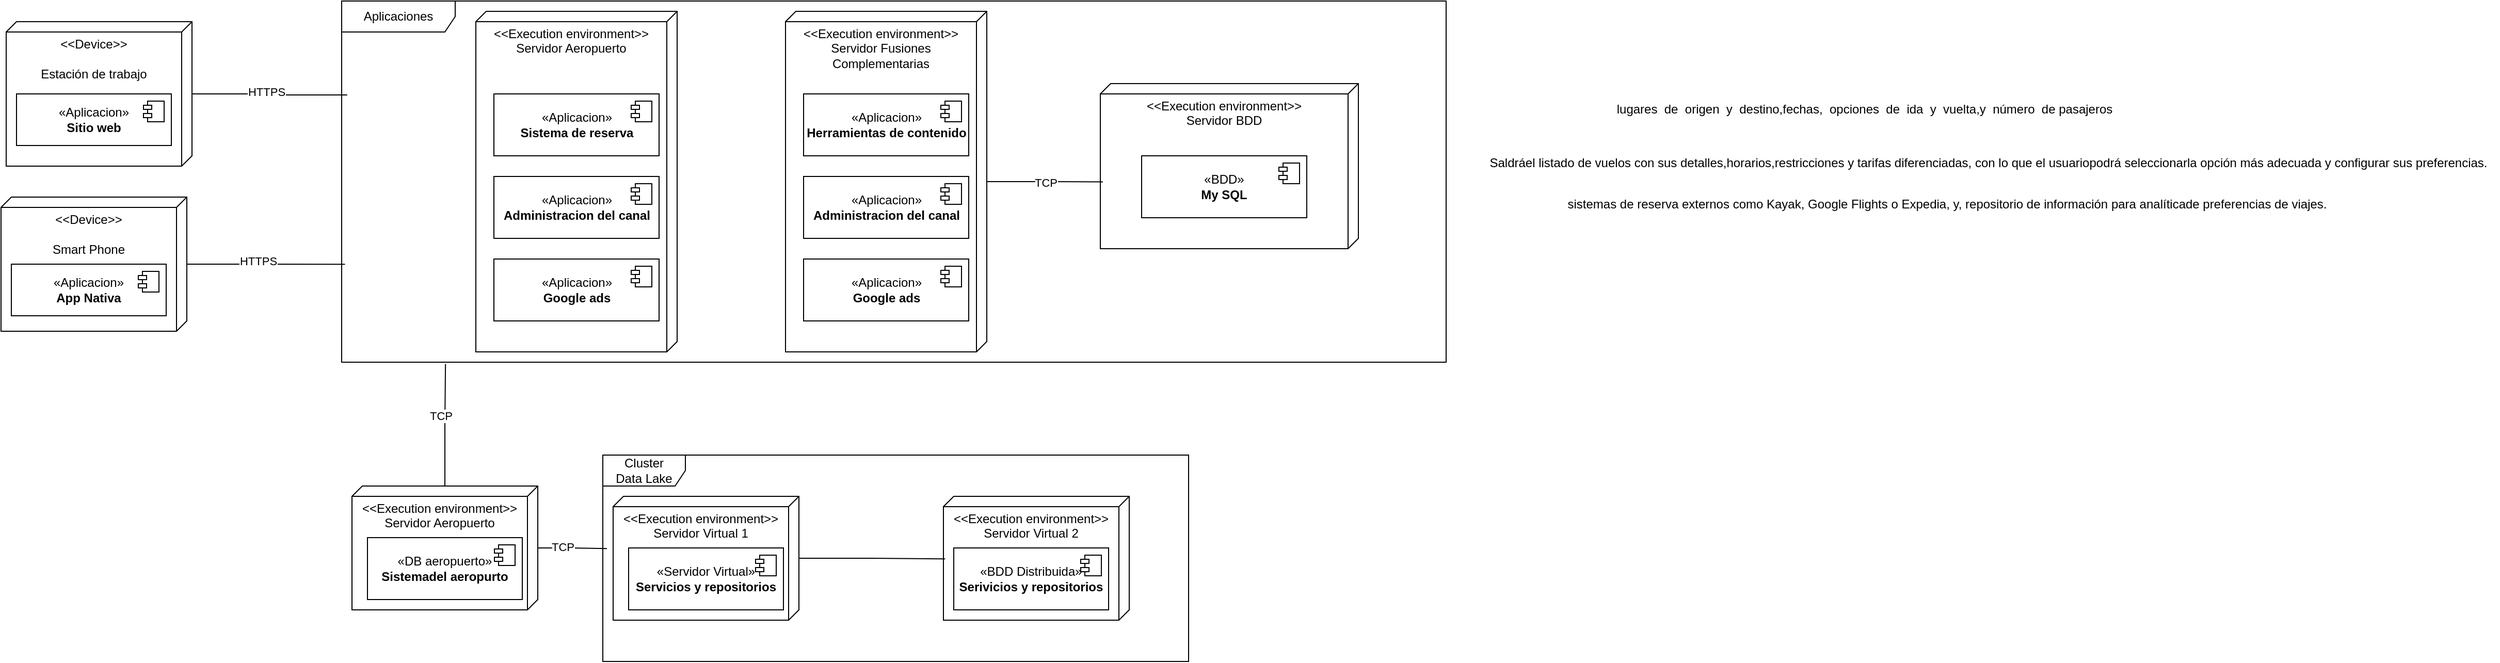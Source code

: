 <mxfile version="24.9.1">
  <diagram name="Page-1" id="y1c4eyKBUa124X-FBVNv">
    <mxGraphModel dx="1229" dy="-327" grid="1" gridSize="10" guides="1" tooltips="1" connect="1" arrows="1" fold="1" page="1" pageScale="1" pageWidth="850" pageHeight="1100" math="0" shadow="0">
      <root>
        <mxCell id="0" />
        <mxCell id="1" parent="0" />
        <mxCell id="dvXd4WphclNY3FS19eXK-38" value="&amp;lt;&amp;lt;Execution environment&amp;gt;&amp;gt;&lt;div&gt;&lt;div&gt;Servidor Virtual 1&lt;/div&gt;&lt;/div&gt;" style="verticalAlign=top;align=center;spacingTop=8;spacingLeft=2;spacingRight=12;shape=cube;size=10;direction=south;fontStyle=0;html=1;whiteSpace=wrap;" vertex="1" parent="1">
          <mxGeometry x="603" y="1590" width="180" height="120" as="geometry" />
        </mxCell>
        <mxCell id="dvXd4WphclNY3FS19eXK-39" value="«Servidor Virtual»&lt;br&gt;&lt;b&gt;Servicios y repositorios&lt;/b&gt;" style="html=1;dropTarget=0;whiteSpace=wrap;" vertex="1" parent="1">
          <mxGeometry x="618" y="1640" width="150" height="60" as="geometry" />
        </mxCell>
        <mxCell id="dvXd4WphclNY3FS19eXK-40" value="" style="shape=module;jettyWidth=8;jettyHeight=4;" vertex="1" parent="dvXd4WphclNY3FS19eXK-39">
          <mxGeometry x="1" width="20" height="20" relative="1" as="geometry">
            <mxPoint x="-27" y="7" as="offset" />
          </mxGeometry>
        </mxCell>
        <mxCell id="dvXd4WphclNY3FS19eXK-41" value="&amp;lt;&amp;lt;Execution environment&amp;gt;&amp;gt;&lt;div&gt;&lt;div&gt;Servidor Virtual 2&lt;/div&gt;&lt;/div&gt;" style="verticalAlign=top;align=center;spacingTop=8;spacingLeft=2;spacingRight=12;shape=cube;size=10;direction=south;fontStyle=0;html=1;whiteSpace=wrap;" vertex="1" parent="1">
          <mxGeometry x="923" y="1590" width="180" height="120" as="geometry" />
        </mxCell>
        <mxCell id="dvXd4WphclNY3FS19eXK-42" value="«BDD Distribuida»&lt;br&gt;&lt;b&gt;Serivicios y repositorios&lt;/b&gt;" style="html=1;dropTarget=0;whiteSpace=wrap;" vertex="1" parent="1">
          <mxGeometry x="933" y="1640" width="150" height="60" as="geometry" />
        </mxCell>
        <mxCell id="dvXd4WphclNY3FS19eXK-43" value="" style="shape=module;jettyWidth=8;jettyHeight=4;" vertex="1" parent="dvXd4WphclNY3FS19eXK-42">
          <mxGeometry x="1" width="20" height="20" relative="1" as="geometry">
            <mxPoint x="-27" y="7" as="offset" />
          </mxGeometry>
        </mxCell>
        <mxCell id="dvXd4WphclNY3FS19eXK-44" value="&amp;lt;&amp;lt;Execution environment&amp;gt;&amp;gt;&lt;div&gt;&lt;div&gt;Servidor Aeropuerto&lt;/div&gt;&lt;/div&gt;" style="verticalAlign=top;align=center;spacingTop=8;spacingLeft=2;spacingRight=12;shape=cube;size=10;direction=south;fontStyle=0;html=1;whiteSpace=wrap;" vertex="1" parent="1">
          <mxGeometry x="350" y="1580" width="180" height="120" as="geometry" />
        </mxCell>
        <mxCell id="dvXd4WphclNY3FS19eXK-45" value="«DB aeropuerto»&lt;br&gt;&lt;b&gt;Sistemadel aeropurto&lt;/b&gt;" style="html=1;dropTarget=0;whiteSpace=wrap;" vertex="1" parent="1">
          <mxGeometry x="365" y="1630" width="150" height="60" as="geometry" />
        </mxCell>
        <mxCell id="dvXd4WphclNY3FS19eXK-46" value="" style="shape=module;jettyWidth=8;jettyHeight=4;" vertex="1" parent="dvXd4WphclNY3FS19eXK-45">
          <mxGeometry x="1" width="20" height="20" relative="1" as="geometry">
            <mxPoint x="-27" y="7" as="offset" />
          </mxGeometry>
        </mxCell>
        <mxCell id="dvXd4WphclNY3FS19eXK-47" style="edgeStyle=orthogonalEdgeStyle;rounded=0;orthogonalLoop=1;jettySize=auto;html=1;entryX=0.505;entryY=0.991;entryDx=0;entryDy=0;entryPerimeter=0;endArrow=none;endFill=0;" edge="1" parent="1" source="dvXd4WphclNY3FS19eXK-38" target="dvXd4WphclNY3FS19eXK-41">
          <mxGeometry relative="1" as="geometry" />
        </mxCell>
        <mxCell id="dvXd4WphclNY3FS19eXK-48" value="Cluster&lt;div&gt;Data Lake&lt;/div&gt;" style="shape=umlFrame;whiteSpace=wrap;html=1;pointerEvents=0;width=80;height=30;" vertex="1" parent="1">
          <mxGeometry x="593" y="1550" width="567.5" height="200" as="geometry" />
        </mxCell>
        <mxCell id="dvXd4WphclNY3FS19eXK-52" value="&amp;lt;&amp;lt;Execution environment&amp;gt;&amp;gt;&lt;div&gt;Servidor Fusiones Complementarias&lt;/div&gt;&lt;div&gt;&lt;br&gt;&lt;/div&gt;" style="verticalAlign=top;align=center;spacingTop=8;spacingLeft=2;spacingRight=12;shape=cube;size=10;direction=south;fontStyle=0;html=1;whiteSpace=wrap;" vertex="1" parent="1">
          <mxGeometry x="770" y="1120" width="195" height="330" as="geometry" />
        </mxCell>
        <mxCell id="dvXd4WphclNY3FS19eXK-53" value="«Aplicacion»&lt;br&gt;&lt;b&gt;Herramientas de contenido&lt;/b&gt;" style="html=1;dropTarget=0;whiteSpace=wrap;" vertex="1" parent="1">
          <mxGeometry x="787.5" y="1200" width="160" height="60" as="geometry" />
        </mxCell>
        <mxCell id="dvXd4WphclNY3FS19eXK-54" value="" style="shape=module;jettyWidth=8;jettyHeight=4;" vertex="1" parent="dvXd4WphclNY3FS19eXK-53">
          <mxGeometry x="1" width="20" height="20" relative="1" as="geometry">
            <mxPoint x="-27" y="7" as="offset" />
          </mxGeometry>
        </mxCell>
        <mxCell id="dvXd4WphclNY3FS19eXK-55" value="«Aplicacion»&lt;br&gt;&lt;b&gt;Administracion del canal&lt;/b&gt;" style="html=1;dropTarget=0;whiteSpace=wrap;" vertex="1" parent="1">
          <mxGeometry x="787.5" y="1280" width="160" height="60" as="geometry" />
        </mxCell>
        <mxCell id="dvXd4WphclNY3FS19eXK-56" value="" style="shape=module;jettyWidth=8;jettyHeight=4;" vertex="1" parent="dvXd4WphclNY3FS19eXK-55">
          <mxGeometry x="1" width="20" height="20" relative="1" as="geometry">
            <mxPoint x="-27" y="7" as="offset" />
          </mxGeometry>
        </mxCell>
        <mxCell id="dvXd4WphclNY3FS19eXK-57" value="«Aplicacion»&lt;br&gt;&lt;b&gt;Google ads&lt;/b&gt;" style="html=1;dropTarget=0;whiteSpace=wrap;" vertex="1" parent="1">
          <mxGeometry x="787.5" y="1360" width="160" height="60" as="geometry" />
        </mxCell>
        <mxCell id="dvXd4WphclNY3FS19eXK-58" value="" style="shape=module;jettyWidth=8;jettyHeight=4;" vertex="1" parent="dvXd4WphclNY3FS19eXK-57">
          <mxGeometry x="1" width="20" height="20" relative="1" as="geometry">
            <mxPoint x="-27" y="7" as="offset" />
          </mxGeometry>
        </mxCell>
        <mxCell id="dvXd4WphclNY3FS19eXK-59" value="&amp;lt;&amp;lt;Execution environment&amp;gt;&amp;gt;&lt;div&gt;Servidor BDD&lt;/div&gt;" style="verticalAlign=top;align=center;spacingTop=8;spacingLeft=2;spacingRight=12;shape=cube;size=10;direction=south;fontStyle=0;html=1;whiteSpace=wrap;" vertex="1" parent="1">
          <mxGeometry x="1075" y="1190" width="250" height="160" as="geometry" />
        </mxCell>
        <mxCell id="dvXd4WphclNY3FS19eXK-60" value="«BDD»&lt;br&gt;&lt;b&gt;My SQL&lt;/b&gt;" style="html=1;dropTarget=0;whiteSpace=wrap;" vertex="1" parent="1">
          <mxGeometry x="1115" y="1260" width="160" height="60" as="geometry" />
        </mxCell>
        <mxCell id="dvXd4WphclNY3FS19eXK-61" value="" style="shape=module;jettyWidth=8;jettyHeight=4;" vertex="1" parent="dvXd4WphclNY3FS19eXK-60">
          <mxGeometry x="1" width="20" height="20" relative="1" as="geometry">
            <mxPoint x="-27" y="7" as="offset" />
          </mxGeometry>
        </mxCell>
        <mxCell id="dvXd4WphclNY3FS19eXK-62" style="edgeStyle=orthogonalEdgeStyle;rounded=0;orthogonalLoop=1;jettySize=auto;html=1;entryX=0.595;entryY=0.99;entryDx=0;entryDy=0;entryPerimeter=0;endArrow=none;endFill=0;" edge="1" parent="1" source="dvXd4WphclNY3FS19eXK-52" target="dvXd4WphclNY3FS19eXK-59">
          <mxGeometry relative="1" as="geometry" />
        </mxCell>
        <mxCell id="dvXd4WphclNY3FS19eXK-63" value="TCP" style="edgeLabel;html=1;align=center;verticalAlign=middle;resizable=0;points=[];" vertex="1" connectable="0" parent="dvXd4WphclNY3FS19eXK-62">
          <mxGeometry x="0.013" y="-1" relative="1" as="geometry">
            <mxPoint as="offset" />
          </mxGeometry>
        </mxCell>
        <mxCell id="dvXd4WphclNY3FS19eXK-64" value="&amp;lt;&amp;lt;Device&amp;gt;&amp;gt;&lt;div&gt;&lt;br&gt;&lt;/div&gt;&lt;div&gt;Estación de trabajo&lt;/div&gt;&lt;div&gt;&lt;br&gt;&lt;/div&gt;" style="verticalAlign=top;align=center;spacingTop=8;spacingLeft=2;spacingRight=12;shape=cube;size=10;direction=south;fontStyle=0;html=1;whiteSpace=wrap;" vertex="1" parent="1">
          <mxGeometry x="15" y="1130" width="180" height="140" as="geometry" />
        </mxCell>
        <mxCell id="dvXd4WphclNY3FS19eXK-65" value="Aplicaciones" style="shape=umlFrame;whiteSpace=wrap;html=1;pointerEvents=0;width=110;height=30;" vertex="1" parent="1">
          <mxGeometry x="340" y="1110" width="1070" height="350" as="geometry" />
        </mxCell>
        <mxCell id="dvXd4WphclNY3FS19eXK-66" value="&amp;lt;&amp;lt;Device&amp;gt;&amp;gt;&lt;div&gt;&lt;br&gt;&lt;/div&gt;&lt;div&gt;Smart Phone&lt;/div&gt;&lt;div&gt;&lt;br&gt;&lt;/div&gt;" style="verticalAlign=top;align=center;spacingTop=8;spacingLeft=2;spacingRight=12;shape=cube;size=10;direction=south;fontStyle=0;html=1;whiteSpace=wrap;" vertex="1" parent="1">
          <mxGeometry x="10" y="1300" width="180" height="130" as="geometry" />
        </mxCell>
        <mxCell id="dvXd4WphclNY3FS19eXK-67" value="«Aplicacion»&lt;br&gt;&lt;b&gt;Sitio web&lt;/b&gt;" style="html=1;dropTarget=0;whiteSpace=wrap;" vertex="1" parent="1">
          <mxGeometry x="25" y="1200" width="150" height="50" as="geometry" />
        </mxCell>
        <mxCell id="dvXd4WphclNY3FS19eXK-68" value="" style="shape=module;jettyWidth=8;jettyHeight=4;" vertex="1" parent="dvXd4WphclNY3FS19eXK-67">
          <mxGeometry x="1" width="20" height="20" relative="1" as="geometry">
            <mxPoint x="-27" y="7" as="offset" />
          </mxGeometry>
        </mxCell>
        <mxCell id="dvXd4WphclNY3FS19eXK-69" value="«Aplicacion»&lt;br&gt;&lt;b&gt;App Nativa&lt;/b&gt;" style="html=1;dropTarget=0;whiteSpace=wrap;" vertex="1" parent="1">
          <mxGeometry x="20" y="1365" width="150" height="50" as="geometry" />
        </mxCell>
        <mxCell id="dvXd4WphclNY3FS19eXK-70" value="" style="shape=module;jettyWidth=8;jettyHeight=4;" vertex="1" parent="dvXd4WphclNY3FS19eXK-69">
          <mxGeometry x="1" width="20" height="20" relative="1" as="geometry">
            <mxPoint x="-27" y="7" as="offset" />
          </mxGeometry>
        </mxCell>
        <mxCell id="dvXd4WphclNY3FS19eXK-71" style="edgeStyle=orthogonalEdgeStyle;rounded=0;orthogonalLoop=1;jettySize=auto;html=1;entryX=0.005;entryY=0.26;entryDx=0;entryDy=0;entryPerimeter=0;endArrow=none;endFill=0;" edge="1" parent="1" source="dvXd4WphclNY3FS19eXK-64" target="dvXd4WphclNY3FS19eXK-65">
          <mxGeometry relative="1" as="geometry" />
        </mxCell>
        <mxCell id="dvXd4WphclNY3FS19eXK-72" value="HTTPS" style="edgeLabel;html=1;align=center;verticalAlign=middle;resizable=0;points=[];" vertex="1" connectable="0" parent="dvXd4WphclNY3FS19eXK-71">
          <mxGeometry x="-0.058" y="2" relative="1" as="geometry">
            <mxPoint as="offset" />
          </mxGeometry>
        </mxCell>
        <mxCell id="dvXd4WphclNY3FS19eXK-73" style="edgeStyle=orthogonalEdgeStyle;rounded=0;orthogonalLoop=1;jettySize=auto;html=1;entryX=0.003;entryY=0.729;entryDx=0;entryDy=0;entryPerimeter=0;endArrow=none;endFill=0;" edge="1" parent="1" source="dvXd4WphclNY3FS19eXK-66" target="dvXd4WphclNY3FS19eXK-65">
          <mxGeometry relative="1" as="geometry" />
        </mxCell>
        <mxCell id="dvXd4WphclNY3FS19eXK-74" value="HTTPS" style="edgeLabel;html=1;align=center;verticalAlign=middle;resizable=0;points=[];" vertex="1" connectable="0" parent="dvXd4WphclNY3FS19eXK-73">
          <mxGeometry x="-0.087" y="3" relative="1" as="geometry">
            <mxPoint x="-1" as="offset" />
          </mxGeometry>
        </mxCell>
        <mxCell id="dvXd4WphclNY3FS19eXK-75" style="edgeStyle=orthogonalEdgeStyle;rounded=0;orthogonalLoop=1;jettySize=auto;html=1;entryX=0.007;entryY=0.453;entryDx=0;entryDy=0;entryPerimeter=0;endArrow=none;endFill=0;" edge="1" parent="1" source="dvXd4WphclNY3FS19eXK-44" target="dvXd4WphclNY3FS19eXK-48">
          <mxGeometry relative="1" as="geometry" />
        </mxCell>
        <mxCell id="dvXd4WphclNY3FS19eXK-76" value="TCP" style="edgeLabel;html=1;align=center;verticalAlign=middle;resizable=0;points=[];" vertex="1" connectable="0" parent="dvXd4WphclNY3FS19eXK-75">
          <mxGeometry x="-0.285" y="1" relative="1" as="geometry">
            <mxPoint as="offset" />
          </mxGeometry>
        </mxCell>
        <mxCell id="dvXd4WphclNY3FS19eXK-77" value="&lt;div style=&quot;color: transparent; position: absolute; white-space-collapse: preserve; cursor: text; transform-origin: 0% 0%; letter-spacing: 0.2px; text-align: start; background-color: rgb(255, 255, 255); left: 230.183px; top: 664.454px; font-size: 15.299px; font-family: sans-serif; transform: scaleX(0.89);&quot;&gt;&lt;br&gt;&lt;/div&gt;" style="text;html=1;align=center;verticalAlign=middle;resizable=0;points=[];autosize=1;strokeColor=none;fillColor=none;" vertex="1" parent="1">
          <mxGeometry x="1775" y="1210" width="20" height="10" as="geometry" />
        </mxCell>
        <mxCell id="dvXd4WphclNY3FS19eXK-79" value="lugares&amp;nbsp; de&amp;nbsp; origen&amp;nbsp; y&amp;nbsp; destino,fechas,&amp;nbsp; opciones&amp;nbsp; de&amp;nbsp; ida&amp;nbsp; y&amp;nbsp; vuelta,y&amp;nbsp; número&amp;nbsp; de pasajeros" style="text;html=1;align=center;verticalAlign=middle;resizable=0;points=[];autosize=1;strokeColor=none;fillColor=none;" vertex="1" parent="1">
          <mxGeometry x="1565" y="1200" width="500" height="30" as="geometry" />
        </mxCell>
        <mxCell id="dvXd4WphclNY3FS19eXK-80" value="Saldráel listado de vuelos con sus detalles,horarios,restricciones y tarifas diferenciadas, con lo que el usuariopodrá seleccionarla opción más adecuada y configurar sus preferencias." style="text;html=1;align=center;verticalAlign=middle;resizable=0;points=[];autosize=1;strokeColor=none;fillColor=none;" vertex="1" parent="1">
          <mxGeometry x="1440" y="1252" width="990" height="30" as="geometry" />
        </mxCell>
        <mxCell id="dvXd4WphclNY3FS19eXK-81" value="sistemas de reserva externos como Kayak, Google Flights o Expedia, y, repositorio de información para analíticade preferencias de viajes." style="text;html=1;align=center;verticalAlign=middle;resizable=0;points=[];autosize=1;strokeColor=none;fillColor=none;" vertex="1" parent="1">
          <mxGeometry x="1515" y="1292" width="760" height="30" as="geometry" />
        </mxCell>
        <mxCell id="dvXd4WphclNY3FS19eXK-82" style="edgeStyle=orthogonalEdgeStyle;rounded=0;orthogonalLoop=1;jettySize=auto;html=1;entryX=0.094;entryY=1.005;entryDx=0;entryDy=0;entryPerimeter=0;endArrow=none;endFill=0;" edge="1" parent="1" source="dvXd4WphclNY3FS19eXK-44" target="dvXd4WphclNY3FS19eXK-65">
          <mxGeometry relative="1" as="geometry" />
        </mxCell>
        <mxCell id="dvXd4WphclNY3FS19eXK-90" value="TCP" style="edgeLabel;html=1;align=center;verticalAlign=middle;resizable=0;points=[];" vertex="1" connectable="0" parent="dvXd4WphclNY3FS19eXK-82">
          <mxGeometry x="0.159" y="5" relative="1" as="geometry">
            <mxPoint as="offset" />
          </mxGeometry>
        </mxCell>
        <mxCell id="dvXd4WphclNY3FS19eXK-83" value="&amp;lt;&amp;lt;Execution environment&amp;gt;&amp;gt;&lt;div&gt;Servidor Aeropuerto&lt;/div&gt;&lt;div&gt;&lt;br&gt;&lt;/div&gt;" style="verticalAlign=top;align=center;spacingTop=8;spacingLeft=2;spacingRight=12;shape=cube;size=10;direction=south;fontStyle=0;html=1;whiteSpace=wrap;" vertex="1" parent="1">
          <mxGeometry x="470" y="1120" width="195" height="330" as="geometry" />
        </mxCell>
        <mxCell id="dvXd4WphclNY3FS19eXK-84" value="«Aplicacion»&lt;br&gt;&lt;b&gt;Sistema de reserva&lt;/b&gt;" style="html=1;dropTarget=0;whiteSpace=wrap;" vertex="1" parent="1">
          <mxGeometry x="487.5" y="1200" width="160" height="60" as="geometry" />
        </mxCell>
        <mxCell id="dvXd4WphclNY3FS19eXK-85" value="" style="shape=module;jettyWidth=8;jettyHeight=4;" vertex="1" parent="dvXd4WphclNY3FS19eXK-84">
          <mxGeometry x="1" width="20" height="20" relative="1" as="geometry">
            <mxPoint x="-27" y="7" as="offset" />
          </mxGeometry>
        </mxCell>
        <mxCell id="dvXd4WphclNY3FS19eXK-86" value="«Aplicacion»&lt;br&gt;&lt;b&gt;Administracion del canal&lt;/b&gt;" style="html=1;dropTarget=0;whiteSpace=wrap;" vertex="1" parent="1">
          <mxGeometry x="487.5" y="1280" width="160" height="60" as="geometry" />
        </mxCell>
        <mxCell id="dvXd4WphclNY3FS19eXK-87" value="" style="shape=module;jettyWidth=8;jettyHeight=4;" vertex="1" parent="dvXd4WphclNY3FS19eXK-86">
          <mxGeometry x="1" width="20" height="20" relative="1" as="geometry">
            <mxPoint x="-27" y="7" as="offset" />
          </mxGeometry>
        </mxCell>
        <mxCell id="dvXd4WphclNY3FS19eXK-88" value="«Aplicacion»&lt;br&gt;&lt;b&gt;Google ads&lt;/b&gt;" style="html=1;dropTarget=0;whiteSpace=wrap;" vertex="1" parent="1">
          <mxGeometry x="487.5" y="1360" width="160" height="60" as="geometry" />
        </mxCell>
        <mxCell id="dvXd4WphclNY3FS19eXK-89" value="" style="shape=module;jettyWidth=8;jettyHeight=4;" vertex="1" parent="dvXd4WphclNY3FS19eXK-88">
          <mxGeometry x="1" width="20" height="20" relative="1" as="geometry">
            <mxPoint x="-27" y="7" as="offset" />
          </mxGeometry>
        </mxCell>
      </root>
    </mxGraphModel>
  </diagram>
</mxfile>
